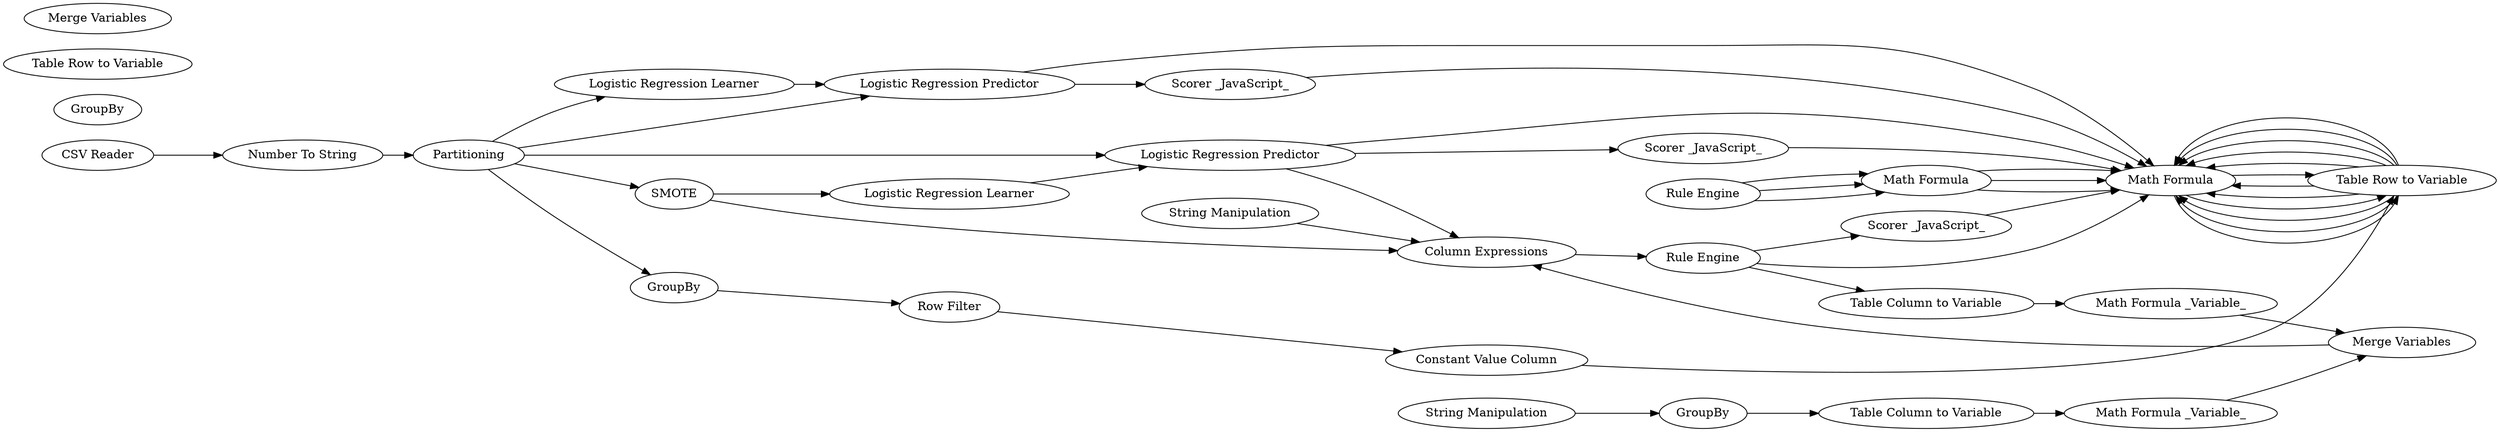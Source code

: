 digraph {
	175 [label="Number To String"]
	181 [label=Partitioning]
	183 [label="Scorer _JavaScript_"]
	198 [label="Scorer _JavaScript_"]
	202 [label="Scorer _JavaScript_"]
	12 [label="String Manipulation"]
	171 [label=GroupBy]
	200 [label="Column Expressions"]
	201 [label="Rule Engine"]
	209 [label="Math Formula _Variable_"]
	210 [label="String Manipulation"]
	211 [label=GroupBy]
	213 [label="Math Formula _Variable_"]
	216 [label="Table Column to Variable"]
	217 [label="Table Column to Variable"]
	218 [label="Merge Variables"]
	214 [label=SMOTE]
	219 [label="Logistic Regression Learner"]
	220 [label="Logistic Regression Predictor"]
	223 [label="Logistic Regression Predictor"]
	224 [label="Logistic Regression Learner"]
	230 [label="Math Formula"]
	231 [label="Math Formula"]
	232 [label="Rule Engine"]
	233 [label="Math Formula"]
	237 [label="Table Row to Variable"]
	238 [label="Merge Variables"]
	230 [label="Math Formula"]
	231 [label="Math Formula"]
	232 [label="Rule Engine"]
	233 [label="Math Formula"]
	237 [label="Table Row to Variable"]
	238 [label="Merge Variables"]
	230 [label="Math Formula"]
	231 [label="Math Formula"]
	232 [label="Rule Engine"]
	233 [label="Math Formula"]
	237 [label="Table Row to Variable"]
	238 [label="Merge Variables"]
	226 [label=GroupBy]
	227 [label="Row Filter"]
	228 [label="Constant Value Column"]
	231 [label="Table Row to Variable"]
	241 [label="CSV Reader"]
	12 -> 171
	171 -> 216
	200 -> 201
	209 -> 218
	210 -> 200
	201 -> 217
	213 -> 218
	216 -> 209
	217 -> 213
	218 -> 200
	230 -> 231
	232 -> 233
	233 -> 230
	231 -> 230
	231 -> 230
	230 -> 231
	232 -> 233
	233 -> 230
	231 -> 230
	231 -> 230
	230 -> 231
	232 -> 233
	233 -> 230
	231 -> 230
	231 -> 230
	226 -> 227
	227 -> 228
	228 -> 231
	175 -> 181
	181 -> 214
	181 -> 220
	181 -> 223
	181 -> 219
	181 -> 226
	183 -> 230
	198 -> 230
	202 -> 230
	201 -> 202
	201 -> 230
	214 -> 200
	214 -> 224
	219 -> 220
	220 -> 183
	220 -> 230
	223 -> 200
	223 -> 230
	223 -> 198
	224 -> 223
	231 -> 230
	231 -> 230
	231 -> 230
	241 -> 175
	rankdir=LR
}
